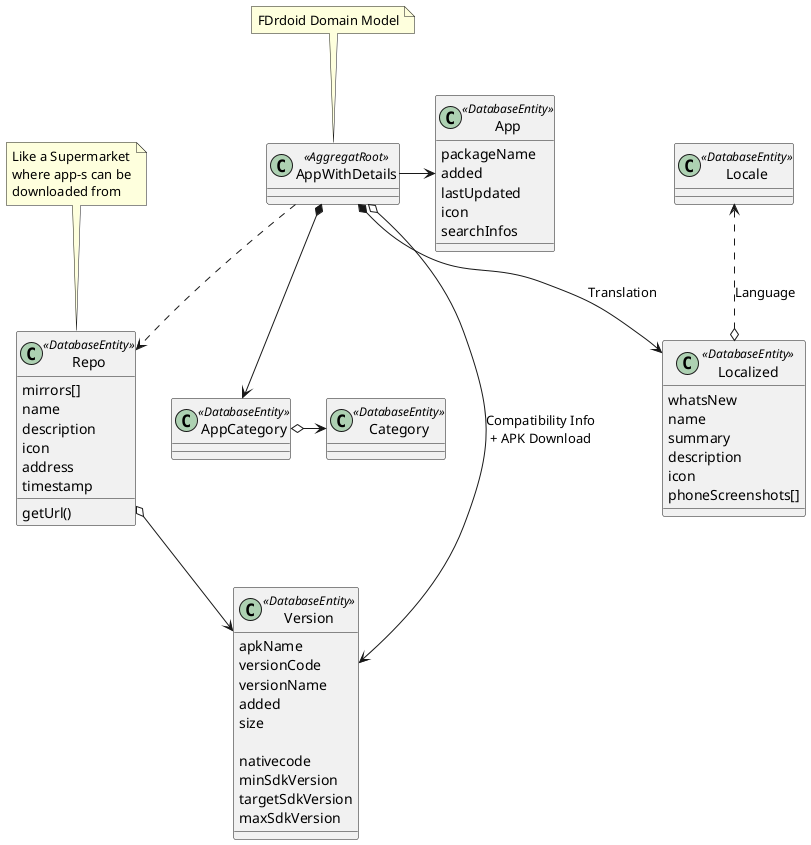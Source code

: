 @startuml

note "FDrdoid Domain Model" as FDroid


note "Like a Supermarket\nwhere app-s can be\ndownloaded from" as NoteRepo

class Repo <<DatabaseEntity>> {
  mirrors[]
  name
  description
  icon
  address
  timestamp
  getUrl()
}

class App <<DatabaseEntity>> {
  packageName
  added
  lastUpdated
  icon
  searchInfos
}

class Version <<DatabaseEntity>> {
  apkName
  versionCode
  versionName
  added
  size

  nativecode
  minSdkVersion
  targetSdkVersion
  maxSdkVersion
}

class Localized <<DatabaseEntity>> {
  whatsNew
  name
  summary
  description
  icon
  phoneScreenshots[]
}

class AppWithDetails <<AggregatRoot>>
class Locale <<DatabaseEntity>>
class AppCategory <<DatabaseEntity>>
class Category <<DatabaseEntity>>

AppWithDetails..> Repo
AppWithDetails -> App
AppWithDetails *--> Localized : Translation
AppWithDetails o--> Version : Compatibility Info\n+ APK Download
Repo o--> Version
Locale <..o Localized : "Language"

AppWithDetails *--> AppCategory
AppCategory o-> Category


NoteRepo .. Repo
FDroid .. AppWithDetails
@enduml